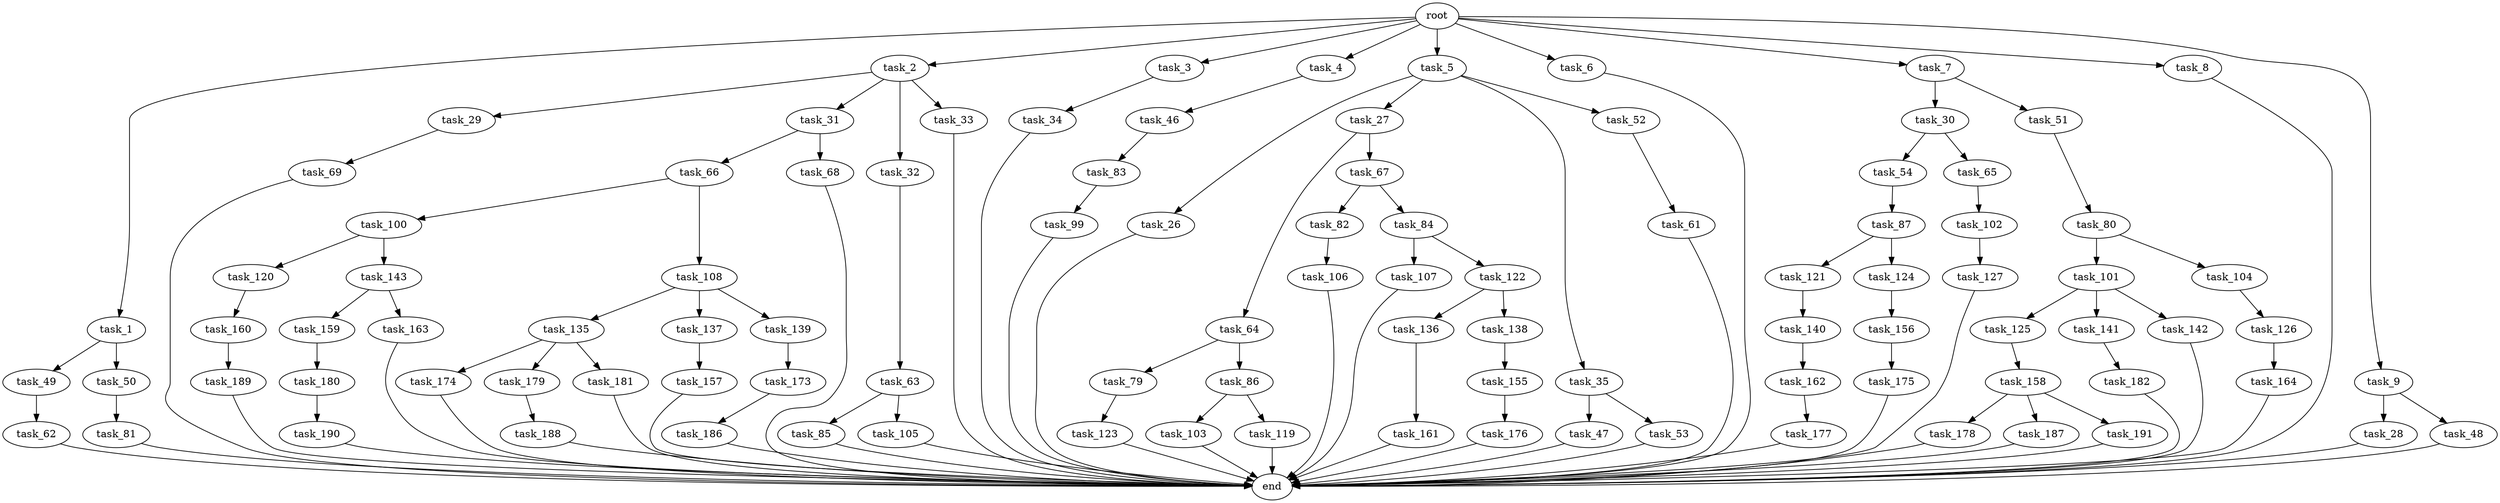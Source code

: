 digraph G {
  root [size="0.000000"];
  task_1 [size="102.400000"];
  task_2 [size="102.400000"];
  task_3 [size="102.400000"];
  task_4 [size="102.400000"];
  task_5 [size="102.400000"];
  task_6 [size="102.400000"];
  task_7 [size="102.400000"];
  task_8 [size="102.400000"];
  task_9 [size="102.400000"];
  task_26 [size="69578470195.199997"];
  task_27 [size="69578470195.199997"];
  task_28 [size="13743895347.200001"];
  task_29 [size="13743895347.200001"];
  task_30 [size="13743895347.200001"];
  task_31 [size="13743895347.200001"];
  task_32 [size="13743895347.200001"];
  task_33 [size="13743895347.200001"];
  task_34 [size="7730941132.800000"];
  task_35 [size="69578470195.199997"];
  task_46 [size="30923764531.200001"];
  task_47 [size="69578470195.199997"];
  task_48 [size="13743895347.200001"];
  task_49 [size="13743895347.200001"];
  task_50 [size="13743895347.200001"];
  task_51 [size="13743895347.200001"];
  task_52 [size="69578470195.199997"];
  task_53 [size="69578470195.199997"];
  task_54 [size="21474836480.000000"];
  task_61 [size="13743895347.200001"];
  task_62 [size="69578470195.199997"];
  task_63 [size="42090679500.800003"];
  task_64 [size="42090679500.800003"];
  task_65 [size="21474836480.000000"];
  task_66 [size="3435973836.800000"];
  task_67 [size="42090679500.800003"];
  task_68 [size="3435973836.800000"];
  task_69 [size="13743895347.200001"];
  task_79 [size="7730941132.800000"];
  task_80 [size="42090679500.800003"];
  task_81 [size="42090679500.800003"];
  task_82 [size="42090679500.800003"];
  task_83 [size="85899345920.000000"];
  task_84 [size="42090679500.800003"];
  task_85 [size="69578470195.199997"];
  task_86 [size="7730941132.800000"];
  task_87 [size="13743895347.200001"];
  task_99 [size="7730941132.800000"];
  task_100 [size="69578470195.199997"];
  task_101 [size="21474836480.000000"];
  task_102 [size="42090679500.800003"];
  task_103 [size="85899345920.000000"];
  task_104 [size="21474836480.000000"];
  task_105 [size="69578470195.199997"];
  task_106 [size="13743895347.200001"];
  task_107 [size="3435973836.800000"];
  task_108 [size="69578470195.199997"];
  task_119 [size="85899345920.000000"];
  task_120 [size="30923764531.200001"];
  task_121 [size="30923764531.200001"];
  task_122 [size="3435973836.800000"];
  task_123 [size="85899345920.000000"];
  task_124 [size="30923764531.200001"];
  task_125 [size="54975581388.800003"];
  task_126 [size="85899345920.000000"];
  task_127 [size="69578470195.199997"];
  task_135 [size="42090679500.800003"];
  task_136 [size="21474836480.000000"];
  task_137 [size="42090679500.800003"];
  task_138 [size="21474836480.000000"];
  task_139 [size="42090679500.800003"];
  task_140 [size="54975581388.800003"];
  task_141 [size="54975581388.800003"];
  task_142 [size="54975581388.800003"];
  task_143 [size="30923764531.200001"];
  task_155 [size="54975581388.800003"];
  task_156 [size="3435973836.800000"];
  task_157 [size="42090679500.800003"];
  task_158 [size="54975581388.800003"];
  task_159 [size="7730941132.800000"];
  task_160 [size="21474836480.000000"];
  task_161 [size="54975581388.800003"];
  task_162 [size="13743895347.200001"];
  task_163 [size="7730941132.800000"];
  task_164 [size="13743895347.200001"];
  task_173 [size="54975581388.800003"];
  task_174 [size="42090679500.800003"];
  task_175 [size="42090679500.800003"];
  task_176 [size="21474836480.000000"];
  task_177 [size="7730941132.800000"];
  task_178 [size="30923764531.200001"];
  task_179 [size="42090679500.800003"];
  task_180 [size="7730941132.800000"];
  task_181 [size="42090679500.800003"];
  task_182 [size="42090679500.800003"];
  task_186 [size="21474836480.000000"];
  task_187 [size="30923764531.200001"];
  task_188 [size="85899345920.000000"];
  task_189 [size="42090679500.800003"];
  task_190 [size="54975581388.800003"];
  task_191 [size="30923764531.200001"];
  end [size="0.000000"];

  root -> task_1 [size="1.000000"];
  root -> task_2 [size="1.000000"];
  root -> task_3 [size="1.000000"];
  root -> task_4 [size="1.000000"];
  root -> task_5 [size="1.000000"];
  root -> task_6 [size="1.000000"];
  root -> task_7 [size="1.000000"];
  root -> task_8 [size="1.000000"];
  root -> task_9 [size="1.000000"];
  task_1 -> task_49 [size="134217728.000000"];
  task_1 -> task_50 [size="134217728.000000"];
  task_2 -> task_29 [size="134217728.000000"];
  task_2 -> task_31 [size="134217728.000000"];
  task_2 -> task_32 [size="134217728.000000"];
  task_2 -> task_33 [size="134217728.000000"];
  task_3 -> task_34 [size="75497472.000000"];
  task_4 -> task_46 [size="301989888.000000"];
  task_5 -> task_26 [size="679477248.000000"];
  task_5 -> task_27 [size="679477248.000000"];
  task_5 -> task_35 [size="679477248.000000"];
  task_5 -> task_52 [size="679477248.000000"];
  task_6 -> end [size="1.000000"];
  task_7 -> task_30 [size="134217728.000000"];
  task_7 -> task_51 [size="134217728.000000"];
  task_8 -> end [size="1.000000"];
  task_9 -> task_28 [size="134217728.000000"];
  task_9 -> task_48 [size="134217728.000000"];
  task_26 -> end [size="1.000000"];
  task_27 -> task_64 [size="411041792.000000"];
  task_27 -> task_67 [size="411041792.000000"];
  task_28 -> end [size="1.000000"];
  task_29 -> task_69 [size="134217728.000000"];
  task_30 -> task_54 [size="209715200.000000"];
  task_30 -> task_65 [size="209715200.000000"];
  task_31 -> task_66 [size="33554432.000000"];
  task_31 -> task_68 [size="33554432.000000"];
  task_32 -> task_63 [size="411041792.000000"];
  task_33 -> end [size="1.000000"];
  task_34 -> end [size="1.000000"];
  task_35 -> task_47 [size="679477248.000000"];
  task_35 -> task_53 [size="679477248.000000"];
  task_46 -> task_83 [size="838860800.000000"];
  task_47 -> end [size="1.000000"];
  task_48 -> end [size="1.000000"];
  task_49 -> task_62 [size="679477248.000000"];
  task_50 -> task_81 [size="411041792.000000"];
  task_51 -> task_80 [size="411041792.000000"];
  task_52 -> task_61 [size="134217728.000000"];
  task_53 -> end [size="1.000000"];
  task_54 -> task_87 [size="134217728.000000"];
  task_61 -> end [size="1.000000"];
  task_62 -> end [size="1.000000"];
  task_63 -> task_85 [size="679477248.000000"];
  task_63 -> task_105 [size="679477248.000000"];
  task_64 -> task_79 [size="75497472.000000"];
  task_64 -> task_86 [size="75497472.000000"];
  task_65 -> task_102 [size="411041792.000000"];
  task_66 -> task_100 [size="679477248.000000"];
  task_66 -> task_108 [size="679477248.000000"];
  task_67 -> task_82 [size="411041792.000000"];
  task_67 -> task_84 [size="411041792.000000"];
  task_68 -> end [size="1.000000"];
  task_69 -> end [size="1.000000"];
  task_79 -> task_123 [size="838860800.000000"];
  task_80 -> task_101 [size="209715200.000000"];
  task_80 -> task_104 [size="209715200.000000"];
  task_81 -> end [size="1.000000"];
  task_82 -> task_106 [size="134217728.000000"];
  task_83 -> task_99 [size="75497472.000000"];
  task_84 -> task_107 [size="33554432.000000"];
  task_84 -> task_122 [size="33554432.000000"];
  task_85 -> end [size="1.000000"];
  task_86 -> task_103 [size="838860800.000000"];
  task_86 -> task_119 [size="838860800.000000"];
  task_87 -> task_121 [size="301989888.000000"];
  task_87 -> task_124 [size="301989888.000000"];
  task_99 -> end [size="1.000000"];
  task_100 -> task_120 [size="301989888.000000"];
  task_100 -> task_143 [size="301989888.000000"];
  task_101 -> task_125 [size="536870912.000000"];
  task_101 -> task_141 [size="536870912.000000"];
  task_101 -> task_142 [size="536870912.000000"];
  task_102 -> task_127 [size="679477248.000000"];
  task_103 -> end [size="1.000000"];
  task_104 -> task_126 [size="838860800.000000"];
  task_105 -> end [size="1.000000"];
  task_106 -> end [size="1.000000"];
  task_107 -> end [size="1.000000"];
  task_108 -> task_135 [size="411041792.000000"];
  task_108 -> task_137 [size="411041792.000000"];
  task_108 -> task_139 [size="411041792.000000"];
  task_119 -> end [size="1.000000"];
  task_120 -> task_160 [size="209715200.000000"];
  task_121 -> task_140 [size="536870912.000000"];
  task_122 -> task_136 [size="209715200.000000"];
  task_122 -> task_138 [size="209715200.000000"];
  task_123 -> end [size="1.000000"];
  task_124 -> task_156 [size="33554432.000000"];
  task_125 -> task_158 [size="536870912.000000"];
  task_126 -> task_164 [size="134217728.000000"];
  task_127 -> end [size="1.000000"];
  task_135 -> task_174 [size="411041792.000000"];
  task_135 -> task_179 [size="411041792.000000"];
  task_135 -> task_181 [size="411041792.000000"];
  task_136 -> task_161 [size="536870912.000000"];
  task_137 -> task_157 [size="411041792.000000"];
  task_138 -> task_155 [size="536870912.000000"];
  task_139 -> task_173 [size="536870912.000000"];
  task_140 -> task_162 [size="134217728.000000"];
  task_141 -> task_182 [size="411041792.000000"];
  task_142 -> end [size="1.000000"];
  task_143 -> task_159 [size="75497472.000000"];
  task_143 -> task_163 [size="75497472.000000"];
  task_155 -> task_176 [size="209715200.000000"];
  task_156 -> task_175 [size="411041792.000000"];
  task_157 -> end [size="1.000000"];
  task_158 -> task_178 [size="301989888.000000"];
  task_158 -> task_187 [size="301989888.000000"];
  task_158 -> task_191 [size="301989888.000000"];
  task_159 -> task_180 [size="75497472.000000"];
  task_160 -> task_189 [size="411041792.000000"];
  task_161 -> end [size="1.000000"];
  task_162 -> task_177 [size="75497472.000000"];
  task_163 -> end [size="1.000000"];
  task_164 -> end [size="1.000000"];
  task_173 -> task_186 [size="209715200.000000"];
  task_174 -> end [size="1.000000"];
  task_175 -> end [size="1.000000"];
  task_176 -> end [size="1.000000"];
  task_177 -> end [size="1.000000"];
  task_178 -> end [size="1.000000"];
  task_179 -> task_188 [size="838860800.000000"];
  task_180 -> task_190 [size="536870912.000000"];
  task_181 -> end [size="1.000000"];
  task_182 -> end [size="1.000000"];
  task_186 -> end [size="1.000000"];
  task_187 -> end [size="1.000000"];
  task_188 -> end [size="1.000000"];
  task_189 -> end [size="1.000000"];
  task_190 -> end [size="1.000000"];
  task_191 -> end [size="1.000000"];
}
